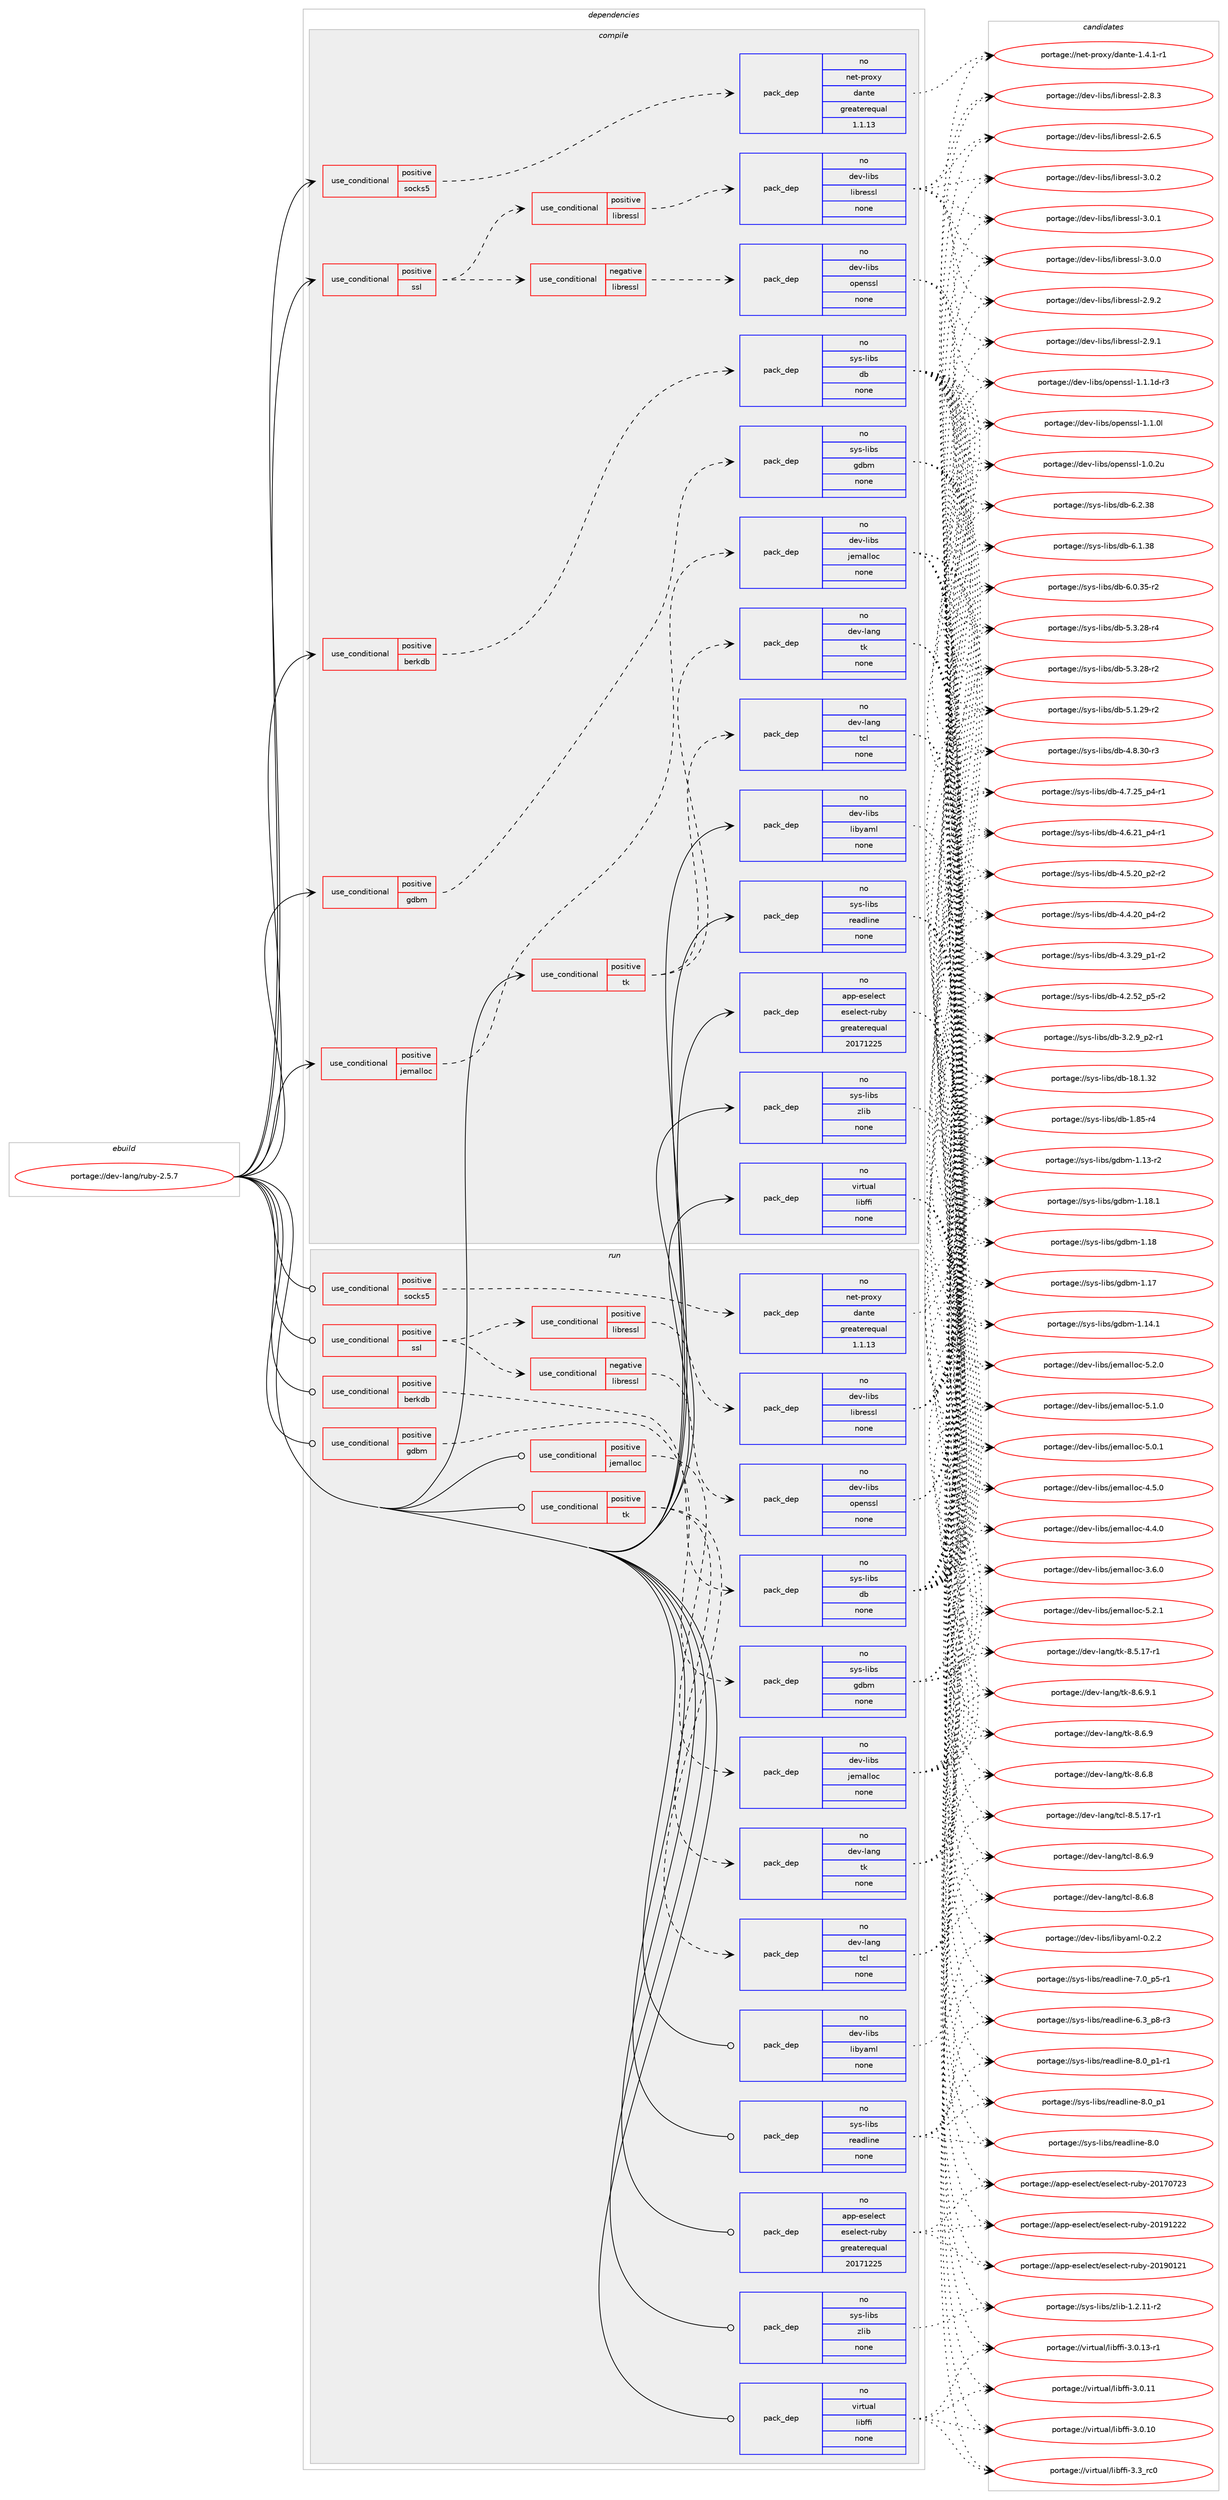 digraph prolog {

# *************
# Graph options
# *************

newrank=true;
concentrate=true;
compound=true;
graph [rankdir=LR,fontname=Helvetica,fontsize=10,ranksep=1.5];#, ranksep=2.5, nodesep=0.2];
edge  [arrowhead=vee];
node  [fontname=Helvetica,fontsize=10];

# **********
# The ebuild
# **********

subgraph cluster_leftcol {
color=gray;
label=<<i>ebuild</i>>;
id [label="portage://dev-lang/ruby-2.5.7", color=red, width=4, href="../dev-lang/ruby-2.5.7.svg"];
}

# ****************
# The dependencies
# ****************

subgraph cluster_midcol {
color=gray;
label=<<i>dependencies</i>>;
subgraph cluster_compile {
fillcolor="#eeeeee";
style=filled;
label=<<i>compile</i>>;
subgraph cond126880 {
dependency518628 [label=<<TABLE BORDER="0" CELLBORDER="1" CELLSPACING="0" CELLPADDING="4"><TR><TD ROWSPAN="3" CELLPADDING="10">use_conditional</TD></TR><TR><TD>positive</TD></TR><TR><TD>berkdb</TD></TR></TABLE>>, shape=none, color=red];
subgraph pack386301 {
dependency518629 [label=<<TABLE BORDER="0" CELLBORDER="1" CELLSPACING="0" CELLPADDING="4" WIDTH="220"><TR><TD ROWSPAN="6" CELLPADDING="30">pack_dep</TD></TR><TR><TD WIDTH="110">no</TD></TR><TR><TD>sys-libs</TD></TR><TR><TD>db</TD></TR><TR><TD>none</TD></TR><TR><TD></TD></TR></TABLE>>, shape=none, color=blue];
}
dependency518628:e -> dependency518629:w [weight=20,style="dashed",arrowhead="vee"];
}
id:e -> dependency518628:w [weight=20,style="solid",arrowhead="vee"];
subgraph cond126881 {
dependency518630 [label=<<TABLE BORDER="0" CELLBORDER="1" CELLSPACING="0" CELLPADDING="4"><TR><TD ROWSPAN="3" CELLPADDING="10">use_conditional</TD></TR><TR><TD>positive</TD></TR><TR><TD>gdbm</TD></TR></TABLE>>, shape=none, color=red];
subgraph pack386302 {
dependency518631 [label=<<TABLE BORDER="0" CELLBORDER="1" CELLSPACING="0" CELLPADDING="4" WIDTH="220"><TR><TD ROWSPAN="6" CELLPADDING="30">pack_dep</TD></TR><TR><TD WIDTH="110">no</TD></TR><TR><TD>sys-libs</TD></TR><TR><TD>gdbm</TD></TR><TR><TD>none</TD></TR><TR><TD></TD></TR></TABLE>>, shape=none, color=blue];
}
dependency518630:e -> dependency518631:w [weight=20,style="dashed",arrowhead="vee"];
}
id:e -> dependency518630:w [weight=20,style="solid",arrowhead="vee"];
subgraph cond126882 {
dependency518632 [label=<<TABLE BORDER="0" CELLBORDER="1" CELLSPACING="0" CELLPADDING="4"><TR><TD ROWSPAN="3" CELLPADDING="10">use_conditional</TD></TR><TR><TD>positive</TD></TR><TR><TD>jemalloc</TD></TR></TABLE>>, shape=none, color=red];
subgraph pack386303 {
dependency518633 [label=<<TABLE BORDER="0" CELLBORDER="1" CELLSPACING="0" CELLPADDING="4" WIDTH="220"><TR><TD ROWSPAN="6" CELLPADDING="30">pack_dep</TD></TR><TR><TD WIDTH="110">no</TD></TR><TR><TD>dev-libs</TD></TR><TR><TD>jemalloc</TD></TR><TR><TD>none</TD></TR><TR><TD></TD></TR></TABLE>>, shape=none, color=blue];
}
dependency518632:e -> dependency518633:w [weight=20,style="dashed",arrowhead="vee"];
}
id:e -> dependency518632:w [weight=20,style="solid",arrowhead="vee"];
subgraph cond126883 {
dependency518634 [label=<<TABLE BORDER="0" CELLBORDER="1" CELLSPACING="0" CELLPADDING="4"><TR><TD ROWSPAN="3" CELLPADDING="10">use_conditional</TD></TR><TR><TD>positive</TD></TR><TR><TD>socks5</TD></TR></TABLE>>, shape=none, color=red];
subgraph pack386304 {
dependency518635 [label=<<TABLE BORDER="0" CELLBORDER="1" CELLSPACING="0" CELLPADDING="4" WIDTH="220"><TR><TD ROWSPAN="6" CELLPADDING="30">pack_dep</TD></TR><TR><TD WIDTH="110">no</TD></TR><TR><TD>net-proxy</TD></TR><TR><TD>dante</TD></TR><TR><TD>greaterequal</TD></TR><TR><TD>1.1.13</TD></TR></TABLE>>, shape=none, color=blue];
}
dependency518634:e -> dependency518635:w [weight=20,style="dashed",arrowhead="vee"];
}
id:e -> dependency518634:w [weight=20,style="solid",arrowhead="vee"];
subgraph cond126884 {
dependency518636 [label=<<TABLE BORDER="0" CELLBORDER="1" CELLSPACING="0" CELLPADDING="4"><TR><TD ROWSPAN="3" CELLPADDING="10">use_conditional</TD></TR><TR><TD>positive</TD></TR><TR><TD>ssl</TD></TR></TABLE>>, shape=none, color=red];
subgraph cond126885 {
dependency518637 [label=<<TABLE BORDER="0" CELLBORDER="1" CELLSPACING="0" CELLPADDING="4"><TR><TD ROWSPAN="3" CELLPADDING="10">use_conditional</TD></TR><TR><TD>negative</TD></TR><TR><TD>libressl</TD></TR></TABLE>>, shape=none, color=red];
subgraph pack386305 {
dependency518638 [label=<<TABLE BORDER="0" CELLBORDER="1" CELLSPACING="0" CELLPADDING="4" WIDTH="220"><TR><TD ROWSPAN="6" CELLPADDING="30">pack_dep</TD></TR><TR><TD WIDTH="110">no</TD></TR><TR><TD>dev-libs</TD></TR><TR><TD>openssl</TD></TR><TR><TD>none</TD></TR><TR><TD></TD></TR></TABLE>>, shape=none, color=blue];
}
dependency518637:e -> dependency518638:w [weight=20,style="dashed",arrowhead="vee"];
}
dependency518636:e -> dependency518637:w [weight=20,style="dashed",arrowhead="vee"];
subgraph cond126886 {
dependency518639 [label=<<TABLE BORDER="0" CELLBORDER="1" CELLSPACING="0" CELLPADDING="4"><TR><TD ROWSPAN="3" CELLPADDING="10">use_conditional</TD></TR><TR><TD>positive</TD></TR><TR><TD>libressl</TD></TR></TABLE>>, shape=none, color=red];
subgraph pack386306 {
dependency518640 [label=<<TABLE BORDER="0" CELLBORDER="1" CELLSPACING="0" CELLPADDING="4" WIDTH="220"><TR><TD ROWSPAN="6" CELLPADDING="30">pack_dep</TD></TR><TR><TD WIDTH="110">no</TD></TR><TR><TD>dev-libs</TD></TR><TR><TD>libressl</TD></TR><TR><TD>none</TD></TR><TR><TD></TD></TR></TABLE>>, shape=none, color=blue];
}
dependency518639:e -> dependency518640:w [weight=20,style="dashed",arrowhead="vee"];
}
dependency518636:e -> dependency518639:w [weight=20,style="dashed",arrowhead="vee"];
}
id:e -> dependency518636:w [weight=20,style="solid",arrowhead="vee"];
subgraph cond126887 {
dependency518641 [label=<<TABLE BORDER="0" CELLBORDER="1" CELLSPACING="0" CELLPADDING="4"><TR><TD ROWSPAN="3" CELLPADDING="10">use_conditional</TD></TR><TR><TD>positive</TD></TR><TR><TD>tk</TD></TR></TABLE>>, shape=none, color=red];
subgraph pack386307 {
dependency518642 [label=<<TABLE BORDER="0" CELLBORDER="1" CELLSPACING="0" CELLPADDING="4" WIDTH="220"><TR><TD ROWSPAN="6" CELLPADDING="30">pack_dep</TD></TR><TR><TD WIDTH="110">no</TD></TR><TR><TD>dev-lang</TD></TR><TR><TD>tcl</TD></TR><TR><TD>none</TD></TR><TR><TD></TD></TR></TABLE>>, shape=none, color=blue];
}
dependency518641:e -> dependency518642:w [weight=20,style="dashed",arrowhead="vee"];
subgraph pack386308 {
dependency518643 [label=<<TABLE BORDER="0" CELLBORDER="1" CELLSPACING="0" CELLPADDING="4" WIDTH="220"><TR><TD ROWSPAN="6" CELLPADDING="30">pack_dep</TD></TR><TR><TD WIDTH="110">no</TD></TR><TR><TD>dev-lang</TD></TR><TR><TD>tk</TD></TR><TR><TD>none</TD></TR><TR><TD></TD></TR></TABLE>>, shape=none, color=blue];
}
dependency518641:e -> dependency518643:w [weight=20,style="dashed",arrowhead="vee"];
}
id:e -> dependency518641:w [weight=20,style="solid",arrowhead="vee"];
subgraph pack386309 {
dependency518644 [label=<<TABLE BORDER="0" CELLBORDER="1" CELLSPACING="0" CELLPADDING="4" WIDTH="220"><TR><TD ROWSPAN="6" CELLPADDING="30">pack_dep</TD></TR><TR><TD WIDTH="110">no</TD></TR><TR><TD>app-eselect</TD></TR><TR><TD>eselect-ruby</TD></TR><TR><TD>greaterequal</TD></TR><TR><TD>20171225</TD></TR></TABLE>>, shape=none, color=blue];
}
id:e -> dependency518644:w [weight=20,style="solid",arrowhead="vee"];
subgraph pack386310 {
dependency518645 [label=<<TABLE BORDER="0" CELLBORDER="1" CELLSPACING="0" CELLPADDING="4" WIDTH="220"><TR><TD ROWSPAN="6" CELLPADDING="30">pack_dep</TD></TR><TR><TD WIDTH="110">no</TD></TR><TR><TD>dev-libs</TD></TR><TR><TD>libyaml</TD></TR><TR><TD>none</TD></TR><TR><TD></TD></TR></TABLE>>, shape=none, color=blue];
}
id:e -> dependency518645:w [weight=20,style="solid",arrowhead="vee"];
subgraph pack386311 {
dependency518646 [label=<<TABLE BORDER="0" CELLBORDER="1" CELLSPACING="0" CELLPADDING="4" WIDTH="220"><TR><TD ROWSPAN="6" CELLPADDING="30">pack_dep</TD></TR><TR><TD WIDTH="110">no</TD></TR><TR><TD>sys-libs</TD></TR><TR><TD>readline</TD></TR><TR><TD>none</TD></TR><TR><TD></TD></TR></TABLE>>, shape=none, color=blue];
}
id:e -> dependency518646:w [weight=20,style="solid",arrowhead="vee"];
subgraph pack386312 {
dependency518647 [label=<<TABLE BORDER="0" CELLBORDER="1" CELLSPACING="0" CELLPADDING="4" WIDTH="220"><TR><TD ROWSPAN="6" CELLPADDING="30">pack_dep</TD></TR><TR><TD WIDTH="110">no</TD></TR><TR><TD>sys-libs</TD></TR><TR><TD>zlib</TD></TR><TR><TD>none</TD></TR><TR><TD></TD></TR></TABLE>>, shape=none, color=blue];
}
id:e -> dependency518647:w [weight=20,style="solid",arrowhead="vee"];
subgraph pack386313 {
dependency518648 [label=<<TABLE BORDER="0" CELLBORDER="1" CELLSPACING="0" CELLPADDING="4" WIDTH="220"><TR><TD ROWSPAN="6" CELLPADDING="30">pack_dep</TD></TR><TR><TD WIDTH="110">no</TD></TR><TR><TD>virtual</TD></TR><TR><TD>libffi</TD></TR><TR><TD>none</TD></TR><TR><TD></TD></TR></TABLE>>, shape=none, color=blue];
}
id:e -> dependency518648:w [weight=20,style="solid",arrowhead="vee"];
}
subgraph cluster_compileandrun {
fillcolor="#eeeeee";
style=filled;
label=<<i>compile and run</i>>;
}
subgraph cluster_run {
fillcolor="#eeeeee";
style=filled;
label=<<i>run</i>>;
subgraph cond126888 {
dependency518649 [label=<<TABLE BORDER="0" CELLBORDER="1" CELLSPACING="0" CELLPADDING="4"><TR><TD ROWSPAN="3" CELLPADDING="10">use_conditional</TD></TR><TR><TD>positive</TD></TR><TR><TD>berkdb</TD></TR></TABLE>>, shape=none, color=red];
subgraph pack386314 {
dependency518650 [label=<<TABLE BORDER="0" CELLBORDER="1" CELLSPACING="0" CELLPADDING="4" WIDTH="220"><TR><TD ROWSPAN="6" CELLPADDING="30">pack_dep</TD></TR><TR><TD WIDTH="110">no</TD></TR><TR><TD>sys-libs</TD></TR><TR><TD>db</TD></TR><TR><TD>none</TD></TR><TR><TD></TD></TR></TABLE>>, shape=none, color=blue];
}
dependency518649:e -> dependency518650:w [weight=20,style="dashed",arrowhead="vee"];
}
id:e -> dependency518649:w [weight=20,style="solid",arrowhead="odot"];
subgraph cond126889 {
dependency518651 [label=<<TABLE BORDER="0" CELLBORDER="1" CELLSPACING="0" CELLPADDING="4"><TR><TD ROWSPAN="3" CELLPADDING="10">use_conditional</TD></TR><TR><TD>positive</TD></TR><TR><TD>gdbm</TD></TR></TABLE>>, shape=none, color=red];
subgraph pack386315 {
dependency518652 [label=<<TABLE BORDER="0" CELLBORDER="1" CELLSPACING="0" CELLPADDING="4" WIDTH="220"><TR><TD ROWSPAN="6" CELLPADDING="30">pack_dep</TD></TR><TR><TD WIDTH="110">no</TD></TR><TR><TD>sys-libs</TD></TR><TR><TD>gdbm</TD></TR><TR><TD>none</TD></TR><TR><TD></TD></TR></TABLE>>, shape=none, color=blue];
}
dependency518651:e -> dependency518652:w [weight=20,style="dashed",arrowhead="vee"];
}
id:e -> dependency518651:w [weight=20,style="solid",arrowhead="odot"];
subgraph cond126890 {
dependency518653 [label=<<TABLE BORDER="0" CELLBORDER="1" CELLSPACING="0" CELLPADDING="4"><TR><TD ROWSPAN="3" CELLPADDING="10">use_conditional</TD></TR><TR><TD>positive</TD></TR><TR><TD>jemalloc</TD></TR></TABLE>>, shape=none, color=red];
subgraph pack386316 {
dependency518654 [label=<<TABLE BORDER="0" CELLBORDER="1" CELLSPACING="0" CELLPADDING="4" WIDTH="220"><TR><TD ROWSPAN="6" CELLPADDING="30">pack_dep</TD></TR><TR><TD WIDTH="110">no</TD></TR><TR><TD>dev-libs</TD></TR><TR><TD>jemalloc</TD></TR><TR><TD>none</TD></TR><TR><TD></TD></TR></TABLE>>, shape=none, color=blue];
}
dependency518653:e -> dependency518654:w [weight=20,style="dashed",arrowhead="vee"];
}
id:e -> dependency518653:w [weight=20,style="solid",arrowhead="odot"];
subgraph cond126891 {
dependency518655 [label=<<TABLE BORDER="0" CELLBORDER="1" CELLSPACING="0" CELLPADDING="4"><TR><TD ROWSPAN="3" CELLPADDING="10">use_conditional</TD></TR><TR><TD>positive</TD></TR><TR><TD>socks5</TD></TR></TABLE>>, shape=none, color=red];
subgraph pack386317 {
dependency518656 [label=<<TABLE BORDER="0" CELLBORDER="1" CELLSPACING="0" CELLPADDING="4" WIDTH="220"><TR><TD ROWSPAN="6" CELLPADDING="30">pack_dep</TD></TR><TR><TD WIDTH="110">no</TD></TR><TR><TD>net-proxy</TD></TR><TR><TD>dante</TD></TR><TR><TD>greaterequal</TD></TR><TR><TD>1.1.13</TD></TR></TABLE>>, shape=none, color=blue];
}
dependency518655:e -> dependency518656:w [weight=20,style="dashed",arrowhead="vee"];
}
id:e -> dependency518655:w [weight=20,style="solid",arrowhead="odot"];
subgraph cond126892 {
dependency518657 [label=<<TABLE BORDER="0" CELLBORDER="1" CELLSPACING="0" CELLPADDING="4"><TR><TD ROWSPAN="3" CELLPADDING="10">use_conditional</TD></TR><TR><TD>positive</TD></TR><TR><TD>ssl</TD></TR></TABLE>>, shape=none, color=red];
subgraph cond126893 {
dependency518658 [label=<<TABLE BORDER="0" CELLBORDER="1" CELLSPACING="0" CELLPADDING="4"><TR><TD ROWSPAN="3" CELLPADDING="10">use_conditional</TD></TR><TR><TD>negative</TD></TR><TR><TD>libressl</TD></TR></TABLE>>, shape=none, color=red];
subgraph pack386318 {
dependency518659 [label=<<TABLE BORDER="0" CELLBORDER="1" CELLSPACING="0" CELLPADDING="4" WIDTH="220"><TR><TD ROWSPAN="6" CELLPADDING="30">pack_dep</TD></TR><TR><TD WIDTH="110">no</TD></TR><TR><TD>dev-libs</TD></TR><TR><TD>openssl</TD></TR><TR><TD>none</TD></TR><TR><TD></TD></TR></TABLE>>, shape=none, color=blue];
}
dependency518658:e -> dependency518659:w [weight=20,style="dashed",arrowhead="vee"];
}
dependency518657:e -> dependency518658:w [weight=20,style="dashed",arrowhead="vee"];
subgraph cond126894 {
dependency518660 [label=<<TABLE BORDER="0" CELLBORDER="1" CELLSPACING="0" CELLPADDING="4"><TR><TD ROWSPAN="3" CELLPADDING="10">use_conditional</TD></TR><TR><TD>positive</TD></TR><TR><TD>libressl</TD></TR></TABLE>>, shape=none, color=red];
subgraph pack386319 {
dependency518661 [label=<<TABLE BORDER="0" CELLBORDER="1" CELLSPACING="0" CELLPADDING="4" WIDTH="220"><TR><TD ROWSPAN="6" CELLPADDING="30">pack_dep</TD></TR><TR><TD WIDTH="110">no</TD></TR><TR><TD>dev-libs</TD></TR><TR><TD>libressl</TD></TR><TR><TD>none</TD></TR><TR><TD></TD></TR></TABLE>>, shape=none, color=blue];
}
dependency518660:e -> dependency518661:w [weight=20,style="dashed",arrowhead="vee"];
}
dependency518657:e -> dependency518660:w [weight=20,style="dashed",arrowhead="vee"];
}
id:e -> dependency518657:w [weight=20,style="solid",arrowhead="odot"];
subgraph cond126895 {
dependency518662 [label=<<TABLE BORDER="0" CELLBORDER="1" CELLSPACING="0" CELLPADDING="4"><TR><TD ROWSPAN="3" CELLPADDING="10">use_conditional</TD></TR><TR><TD>positive</TD></TR><TR><TD>tk</TD></TR></TABLE>>, shape=none, color=red];
subgraph pack386320 {
dependency518663 [label=<<TABLE BORDER="0" CELLBORDER="1" CELLSPACING="0" CELLPADDING="4" WIDTH="220"><TR><TD ROWSPAN="6" CELLPADDING="30">pack_dep</TD></TR><TR><TD WIDTH="110">no</TD></TR><TR><TD>dev-lang</TD></TR><TR><TD>tcl</TD></TR><TR><TD>none</TD></TR><TR><TD></TD></TR></TABLE>>, shape=none, color=blue];
}
dependency518662:e -> dependency518663:w [weight=20,style="dashed",arrowhead="vee"];
subgraph pack386321 {
dependency518664 [label=<<TABLE BORDER="0" CELLBORDER="1" CELLSPACING="0" CELLPADDING="4" WIDTH="220"><TR><TD ROWSPAN="6" CELLPADDING="30">pack_dep</TD></TR><TR><TD WIDTH="110">no</TD></TR><TR><TD>dev-lang</TD></TR><TR><TD>tk</TD></TR><TR><TD>none</TD></TR><TR><TD></TD></TR></TABLE>>, shape=none, color=blue];
}
dependency518662:e -> dependency518664:w [weight=20,style="dashed",arrowhead="vee"];
}
id:e -> dependency518662:w [weight=20,style="solid",arrowhead="odot"];
subgraph pack386322 {
dependency518665 [label=<<TABLE BORDER="0" CELLBORDER="1" CELLSPACING="0" CELLPADDING="4" WIDTH="220"><TR><TD ROWSPAN="6" CELLPADDING="30">pack_dep</TD></TR><TR><TD WIDTH="110">no</TD></TR><TR><TD>app-eselect</TD></TR><TR><TD>eselect-ruby</TD></TR><TR><TD>greaterequal</TD></TR><TR><TD>20171225</TD></TR></TABLE>>, shape=none, color=blue];
}
id:e -> dependency518665:w [weight=20,style="solid",arrowhead="odot"];
subgraph pack386323 {
dependency518666 [label=<<TABLE BORDER="0" CELLBORDER="1" CELLSPACING="0" CELLPADDING="4" WIDTH="220"><TR><TD ROWSPAN="6" CELLPADDING="30">pack_dep</TD></TR><TR><TD WIDTH="110">no</TD></TR><TR><TD>dev-libs</TD></TR><TR><TD>libyaml</TD></TR><TR><TD>none</TD></TR><TR><TD></TD></TR></TABLE>>, shape=none, color=blue];
}
id:e -> dependency518666:w [weight=20,style="solid",arrowhead="odot"];
subgraph pack386324 {
dependency518667 [label=<<TABLE BORDER="0" CELLBORDER="1" CELLSPACING="0" CELLPADDING="4" WIDTH="220"><TR><TD ROWSPAN="6" CELLPADDING="30">pack_dep</TD></TR><TR><TD WIDTH="110">no</TD></TR><TR><TD>sys-libs</TD></TR><TR><TD>readline</TD></TR><TR><TD>none</TD></TR><TR><TD></TD></TR></TABLE>>, shape=none, color=blue];
}
id:e -> dependency518667:w [weight=20,style="solid",arrowhead="odot"];
subgraph pack386325 {
dependency518668 [label=<<TABLE BORDER="0" CELLBORDER="1" CELLSPACING="0" CELLPADDING="4" WIDTH="220"><TR><TD ROWSPAN="6" CELLPADDING="30">pack_dep</TD></TR><TR><TD WIDTH="110">no</TD></TR><TR><TD>sys-libs</TD></TR><TR><TD>zlib</TD></TR><TR><TD>none</TD></TR><TR><TD></TD></TR></TABLE>>, shape=none, color=blue];
}
id:e -> dependency518668:w [weight=20,style="solid",arrowhead="odot"];
subgraph pack386326 {
dependency518669 [label=<<TABLE BORDER="0" CELLBORDER="1" CELLSPACING="0" CELLPADDING="4" WIDTH="220"><TR><TD ROWSPAN="6" CELLPADDING="30">pack_dep</TD></TR><TR><TD WIDTH="110">no</TD></TR><TR><TD>virtual</TD></TR><TR><TD>libffi</TD></TR><TR><TD>none</TD></TR><TR><TD></TD></TR></TABLE>>, shape=none, color=blue];
}
id:e -> dependency518669:w [weight=20,style="solid",arrowhead="odot"];
}
}

# **************
# The candidates
# **************

subgraph cluster_choices {
rank=same;
color=gray;
label=<<i>candidates</i>>;

subgraph choice386301 {
color=black;
nodesep=1;
choice1151211154510810598115471009845544650465156 [label="portage://sys-libs/db-6.2.38", color=red, width=4,href="../sys-libs/db-6.2.38.svg"];
choice1151211154510810598115471009845544649465156 [label="portage://sys-libs/db-6.1.38", color=red, width=4,href="../sys-libs/db-6.1.38.svg"];
choice11512111545108105981154710098455446484651534511450 [label="portage://sys-libs/db-6.0.35-r2", color=red, width=4,href="../sys-libs/db-6.0.35-r2.svg"];
choice11512111545108105981154710098455346514650564511452 [label="portage://sys-libs/db-5.3.28-r4", color=red, width=4,href="../sys-libs/db-5.3.28-r4.svg"];
choice11512111545108105981154710098455346514650564511450 [label="portage://sys-libs/db-5.3.28-r2", color=red, width=4,href="../sys-libs/db-5.3.28-r2.svg"];
choice11512111545108105981154710098455346494650574511450 [label="portage://sys-libs/db-5.1.29-r2", color=red, width=4,href="../sys-libs/db-5.1.29-r2.svg"];
choice11512111545108105981154710098455246564651484511451 [label="portage://sys-libs/db-4.8.30-r3", color=red, width=4,href="../sys-libs/db-4.8.30-r3.svg"];
choice115121115451081059811547100984552465546505395112524511449 [label="portage://sys-libs/db-4.7.25_p4-r1", color=red, width=4,href="../sys-libs/db-4.7.25_p4-r1.svg"];
choice115121115451081059811547100984552465446504995112524511449 [label="portage://sys-libs/db-4.6.21_p4-r1", color=red, width=4,href="../sys-libs/db-4.6.21_p4-r1.svg"];
choice115121115451081059811547100984552465346504895112504511450 [label="portage://sys-libs/db-4.5.20_p2-r2", color=red, width=4,href="../sys-libs/db-4.5.20_p2-r2.svg"];
choice115121115451081059811547100984552465246504895112524511450 [label="portage://sys-libs/db-4.4.20_p4-r2", color=red, width=4,href="../sys-libs/db-4.4.20_p4-r2.svg"];
choice115121115451081059811547100984552465146505795112494511450 [label="portage://sys-libs/db-4.3.29_p1-r2", color=red, width=4,href="../sys-libs/db-4.3.29_p1-r2.svg"];
choice115121115451081059811547100984552465046535095112534511450 [label="portage://sys-libs/db-4.2.52_p5-r2", color=red, width=4,href="../sys-libs/db-4.2.52_p5-r2.svg"];
choice1151211154510810598115471009845514650465795112504511449 [label="portage://sys-libs/db-3.2.9_p2-r1", color=red, width=4,href="../sys-libs/db-3.2.9_p2-r1.svg"];
choice115121115451081059811547100984549564649465150 [label="portage://sys-libs/db-18.1.32", color=red, width=4,href="../sys-libs/db-18.1.32.svg"];
choice1151211154510810598115471009845494656534511452 [label="portage://sys-libs/db-1.85-r4", color=red, width=4,href="../sys-libs/db-1.85-r4.svg"];
dependency518629:e -> choice1151211154510810598115471009845544650465156:w [style=dotted,weight="100"];
dependency518629:e -> choice1151211154510810598115471009845544649465156:w [style=dotted,weight="100"];
dependency518629:e -> choice11512111545108105981154710098455446484651534511450:w [style=dotted,weight="100"];
dependency518629:e -> choice11512111545108105981154710098455346514650564511452:w [style=dotted,weight="100"];
dependency518629:e -> choice11512111545108105981154710098455346514650564511450:w [style=dotted,weight="100"];
dependency518629:e -> choice11512111545108105981154710098455346494650574511450:w [style=dotted,weight="100"];
dependency518629:e -> choice11512111545108105981154710098455246564651484511451:w [style=dotted,weight="100"];
dependency518629:e -> choice115121115451081059811547100984552465546505395112524511449:w [style=dotted,weight="100"];
dependency518629:e -> choice115121115451081059811547100984552465446504995112524511449:w [style=dotted,weight="100"];
dependency518629:e -> choice115121115451081059811547100984552465346504895112504511450:w [style=dotted,weight="100"];
dependency518629:e -> choice115121115451081059811547100984552465246504895112524511450:w [style=dotted,weight="100"];
dependency518629:e -> choice115121115451081059811547100984552465146505795112494511450:w [style=dotted,weight="100"];
dependency518629:e -> choice115121115451081059811547100984552465046535095112534511450:w [style=dotted,weight="100"];
dependency518629:e -> choice1151211154510810598115471009845514650465795112504511449:w [style=dotted,weight="100"];
dependency518629:e -> choice115121115451081059811547100984549564649465150:w [style=dotted,weight="100"];
dependency518629:e -> choice1151211154510810598115471009845494656534511452:w [style=dotted,weight="100"];
}
subgraph choice386302 {
color=black;
nodesep=1;
choice1151211154510810598115471031009810945494649564649 [label="portage://sys-libs/gdbm-1.18.1", color=red, width=4,href="../sys-libs/gdbm-1.18.1.svg"];
choice115121115451081059811547103100981094549464956 [label="portage://sys-libs/gdbm-1.18", color=red, width=4,href="../sys-libs/gdbm-1.18.svg"];
choice115121115451081059811547103100981094549464955 [label="portage://sys-libs/gdbm-1.17", color=red, width=4,href="../sys-libs/gdbm-1.17.svg"];
choice1151211154510810598115471031009810945494649524649 [label="portage://sys-libs/gdbm-1.14.1", color=red, width=4,href="../sys-libs/gdbm-1.14.1.svg"];
choice1151211154510810598115471031009810945494649514511450 [label="portage://sys-libs/gdbm-1.13-r2", color=red, width=4,href="../sys-libs/gdbm-1.13-r2.svg"];
dependency518631:e -> choice1151211154510810598115471031009810945494649564649:w [style=dotted,weight="100"];
dependency518631:e -> choice115121115451081059811547103100981094549464956:w [style=dotted,weight="100"];
dependency518631:e -> choice115121115451081059811547103100981094549464955:w [style=dotted,weight="100"];
dependency518631:e -> choice1151211154510810598115471031009810945494649524649:w [style=dotted,weight="100"];
dependency518631:e -> choice1151211154510810598115471031009810945494649514511450:w [style=dotted,weight="100"];
}
subgraph choice386303 {
color=black;
nodesep=1;
choice1001011184510810598115471061011099710810811199455346504649 [label="portage://dev-libs/jemalloc-5.2.1", color=red, width=4,href="../dev-libs/jemalloc-5.2.1.svg"];
choice1001011184510810598115471061011099710810811199455346504648 [label="portage://dev-libs/jemalloc-5.2.0", color=red, width=4,href="../dev-libs/jemalloc-5.2.0.svg"];
choice1001011184510810598115471061011099710810811199455346494648 [label="portage://dev-libs/jemalloc-5.1.0", color=red, width=4,href="../dev-libs/jemalloc-5.1.0.svg"];
choice1001011184510810598115471061011099710810811199455346484649 [label="portage://dev-libs/jemalloc-5.0.1", color=red, width=4,href="../dev-libs/jemalloc-5.0.1.svg"];
choice1001011184510810598115471061011099710810811199455246534648 [label="portage://dev-libs/jemalloc-4.5.0", color=red, width=4,href="../dev-libs/jemalloc-4.5.0.svg"];
choice1001011184510810598115471061011099710810811199455246524648 [label="portage://dev-libs/jemalloc-4.4.0", color=red, width=4,href="../dev-libs/jemalloc-4.4.0.svg"];
choice1001011184510810598115471061011099710810811199455146544648 [label="portage://dev-libs/jemalloc-3.6.0", color=red, width=4,href="../dev-libs/jemalloc-3.6.0.svg"];
dependency518633:e -> choice1001011184510810598115471061011099710810811199455346504649:w [style=dotted,weight="100"];
dependency518633:e -> choice1001011184510810598115471061011099710810811199455346504648:w [style=dotted,weight="100"];
dependency518633:e -> choice1001011184510810598115471061011099710810811199455346494648:w [style=dotted,weight="100"];
dependency518633:e -> choice1001011184510810598115471061011099710810811199455346484649:w [style=dotted,weight="100"];
dependency518633:e -> choice1001011184510810598115471061011099710810811199455246534648:w [style=dotted,weight="100"];
dependency518633:e -> choice1001011184510810598115471061011099710810811199455246524648:w [style=dotted,weight="100"];
dependency518633:e -> choice1001011184510810598115471061011099710810811199455146544648:w [style=dotted,weight="100"];
}
subgraph choice386304 {
color=black;
nodesep=1;
choice1101011164511211411112012147100971101161014549465246494511449 [label="portage://net-proxy/dante-1.4.1-r1", color=red, width=4,href="../net-proxy/dante-1.4.1-r1.svg"];
dependency518635:e -> choice1101011164511211411112012147100971101161014549465246494511449:w [style=dotted,weight="100"];
}
subgraph choice386305 {
color=black;
nodesep=1;
choice1001011184510810598115471111121011101151151084549464946491004511451 [label="portage://dev-libs/openssl-1.1.1d-r3", color=red, width=4,href="../dev-libs/openssl-1.1.1d-r3.svg"];
choice100101118451081059811547111112101110115115108454946494648108 [label="portage://dev-libs/openssl-1.1.0l", color=red, width=4,href="../dev-libs/openssl-1.1.0l.svg"];
choice100101118451081059811547111112101110115115108454946484650117 [label="portage://dev-libs/openssl-1.0.2u", color=red, width=4,href="../dev-libs/openssl-1.0.2u.svg"];
dependency518638:e -> choice1001011184510810598115471111121011101151151084549464946491004511451:w [style=dotted,weight="100"];
dependency518638:e -> choice100101118451081059811547111112101110115115108454946494648108:w [style=dotted,weight="100"];
dependency518638:e -> choice100101118451081059811547111112101110115115108454946484650117:w [style=dotted,weight="100"];
}
subgraph choice386306 {
color=black;
nodesep=1;
choice10010111845108105981154710810598114101115115108455146484650 [label="portage://dev-libs/libressl-3.0.2", color=red, width=4,href="../dev-libs/libressl-3.0.2.svg"];
choice10010111845108105981154710810598114101115115108455146484649 [label="portage://dev-libs/libressl-3.0.1", color=red, width=4,href="../dev-libs/libressl-3.0.1.svg"];
choice10010111845108105981154710810598114101115115108455146484648 [label="portage://dev-libs/libressl-3.0.0", color=red, width=4,href="../dev-libs/libressl-3.0.0.svg"];
choice10010111845108105981154710810598114101115115108455046574650 [label="portage://dev-libs/libressl-2.9.2", color=red, width=4,href="../dev-libs/libressl-2.9.2.svg"];
choice10010111845108105981154710810598114101115115108455046574649 [label="portage://dev-libs/libressl-2.9.1", color=red, width=4,href="../dev-libs/libressl-2.9.1.svg"];
choice10010111845108105981154710810598114101115115108455046564651 [label="portage://dev-libs/libressl-2.8.3", color=red, width=4,href="../dev-libs/libressl-2.8.3.svg"];
choice10010111845108105981154710810598114101115115108455046544653 [label="portage://dev-libs/libressl-2.6.5", color=red, width=4,href="../dev-libs/libressl-2.6.5.svg"];
dependency518640:e -> choice10010111845108105981154710810598114101115115108455146484650:w [style=dotted,weight="100"];
dependency518640:e -> choice10010111845108105981154710810598114101115115108455146484649:w [style=dotted,weight="100"];
dependency518640:e -> choice10010111845108105981154710810598114101115115108455146484648:w [style=dotted,weight="100"];
dependency518640:e -> choice10010111845108105981154710810598114101115115108455046574650:w [style=dotted,weight="100"];
dependency518640:e -> choice10010111845108105981154710810598114101115115108455046574649:w [style=dotted,weight="100"];
dependency518640:e -> choice10010111845108105981154710810598114101115115108455046564651:w [style=dotted,weight="100"];
dependency518640:e -> choice10010111845108105981154710810598114101115115108455046544653:w [style=dotted,weight="100"];
}
subgraph choice386307 {
color=black;
nodesep=1;
choice10010111845108971101034711699108455646544657 [label="portage://dev-lang/tcl-8.6.9", color=red, width=4,href="../dev-lang/tcl-8.6.9.svg"];
choice10010111845108971101034711699108455646544656 [label="portage://dev-lang/tcl-8.6.8", color=red, width=4,href="../dev-lang/tcl-8.6.8.svg"];
choice10010111845108971101034711699108455646534649554511449 [label="portage://dev-lang/tcl-8.5.17-r1", color=red, width=4,href="../dev-lang/tcl-8.5.17-r1.svg"];
dependency518642:e -> choice10010111845108971101034711699108455646544657:w [style=dotted,weight="100"];
dependency518642:e -> choice10010111845108971101034711699108455646544656:w [style=dotted,weight="100"];
dependency518642:e -> choice10010111845108971101034711699108455646534649554511449:w [style=dotted,weight="100"];
}
subgraph choice386308 {
color=black;
nodesep=1;
choice1001011184510897110103471161074556465446574649 [label="portage://dev-lang/tk-8.6.9.1", color=red, width=4,href="../dev-lang/tk-8.6.9.1.svg"];
choice100101118451089711010347116107455646544657 [label="portage://dev-lang/tk-8.6.9", color=red, width=4,href="../dev-lang/tk-8.6.9.svg"];
choice100101118451089711010347116107455646544656 [label="portage://dev-lang/tk-8.6.8", color=red, width=4,href="../dev-lang/tk-8.6.8.svg"];
choice100101118451089711010347116107455646534649554511449 [label="portage://dev-lang/tk-8.5.17-r1", color=red, width=4,href="../dev-lang/tk-8.5.17-r1.svg"];
dependency518643:e -> choice1001011184510897110103471161074556465446574649:w [style=dotted,weight="100"];
dependency518643:e -> choice100101118451089711010347116107455646544657:w [style=dotted,weight="100"];
dependency518643:e -> choice100101118451089711010347116107455646544656:w [style=dotted,weight="100"];
dependency518643:e -> choice100101118451089711010347116107455646534649554511449:w [style=dotted,weight="100"];
}
subgraph choice386309 {
color=black;
nodesep=1;
choice97112112451011151011081019911647101115101108101991164511411798121455048495749505050 [label="portage://app-eselect/eselect-ruby-20191222", color=red, width=4,href="../app-eselect/eselect-ruby-20191222.svg"];
choice97112112451011151011081019911647101115101108101991164511411798121455048495748495049 [label="portage://app-eselect/eselect-ruby-20190121", color=red, width=4,href="../app-eselect/eselect-ruby-20190121.svg"];
choice97112112451011151011081019911647101115101108101991164511411798121455048495548555051 [label="portage://app-eselect/eselect-ruby-20170723", color=red, width=4,href="../app-eselect/eselect-ruby-20170723.svg"];
dependency518644:e -> choice97112112451011151011081019911647101115101108101991164511411798121455048495749505050:w [style=dotted,weight="100"];
dependency518644:e -> choice97112112451011151011081019911647101115101108101991164511411798121455048495748495049:w [style=dotted,weight="100"];
dependency518644:e -> choice97112112451011151011081019911647101115101108101991164511411798121455048495548555051:w [style=dotted,weight="100"];
}
subgraph choice386310 {
color=black;
nodesep=1;
choice1001011184510810598115471081059812197109108454846504650 [label="portage://dev-libs/libyaml-0.2.2", color=red, width=4,href="../dev-libs/libyaml-0.2.2.svg"];
dependency518645:e -> choice1001011184510810598115471081059812197109108454846504650:w [style=dotted,weight="100"];
}
subgraph choice386311 {
color=black;
nodesep=1;
choice115121115451081059811547114101971001081051101014556464895112494511449 [label="portage://sys-libs/readline-8.0_p1-r1", color=red, width=4,href="../sys-libs/readline-8.0_p1-r1.svg"];
choice11512111545108105981154711410197100108105110101455646489511249 [label="portage://sys-libs/readline-8.0_p1", color=red, width=4,href="../sys-libs/readline-8.0_p1.svg"];
choice1151211154510810598115471141019710010810511010145564648 [label="portage://sys-libs/readline-8.0", color=red, width=4,href="../sys-libs/readline-8.0.svg"];
choice115121115451081059811547114101971001081051101014555464895112534511449 [label="portage://sys-libs/readline-7.0_p5-r1", color=red, width=4,href="../sys-libs/readline-7.0_p5-r1.svg"];
choice115121115451081059811547114101971001081051101014554465195112564511451 [label="portage://sys-libs/readline-6.3_p8-r3", color=red, width=4,href="../sys-libs/readline-6.3_p8-r3.svg"];
dependency518646:e -> choice115121115451081059811547114101971001081051101014556464895112494511449:w [style=dotted,weight="100"];
dependency518646:e -> choice11512111545108105981154711410197100108105110101455646489511249:w [style=dotted,weight="100"];
dependency518646:e -> choice1151211154510810598115471141019710010810511010145564648:w [style=dotted,weight="100"];
dependency518646:e -> choice115121115451081059811547114101971001081051101014555464895112534511449:w [style=dotted,weight="100"];
dependency518646:e -> choice115121115451081059811547114101971001081051101014554465195112564511451:w [style=dotted,weight="100"];
}
subgraph choice386312 {
color=black;
nodesep=1;
choice11512111545108105981154712210810598454946504649494511450 [label="portage://sys-libs/zlib-1.2.11-r2", color=red, width=4,href="../sys-libs/zlib-1.2.11-r2.svg"];
dependency518647:e -> choice11512111545108105981154712210810598454946504649494511450:w [style=dotted,weight="100"];
}
subgraph choice386313 {
color=black;
nodesep=1;
choice11810511411611797108471081059810210210545514651951149948 [label="portage://virtual/libffi-3.3_rc0", color=red, width=4,href="../virtual/libffi-3.3_rc0.svg"];
choice118105114116117971084710810598102102105455146484649514511449 [label="portage://virtual/libffi-3.0.13-r1", color=red, width=4,href="../virtual/libffi-3.0.13-r1.svg"];
choice11810511411611797108471081059810210210545514648464949 [label="portage://virtual/libffi-3.0.11", color=red, width=4,href="../virtual/libffi-3.0.11.svg"];
choice11810511411611797108471081059810210210545514648464948 [label="portage://virtual/libffi-3.0.10", color=red, width=4,href="../virtual/libffi-3.0.10.svg"];
dependency518648:e -> choice11810511411611797108471081059810210210545514651951149948:w [style=dotted,weight="100"];
dependency518648:e -> choice118105114116117971084710810598102102105455146484649514511449:w [style=dotted,weight="100"];
dependency518648:e -> choice11810511411611797108471081059810210210545514648464949:w [style=dotted,weight="100"];
dependency518648:e -> choice11810511411611797108471081059810210210545514648464948:w [style=dotted,weight="100"];
}
subgraph choice386314 {
color=black;
nodesep=1;
choice1151211154510810598115471009845544650465156 [label="portage://sys-libs/db-6.2.38", color=red, width=4,href="../sys-libs/db-6.2.38.svg"];
choice1151211154510810598115471009845544649465156 [label="portage://sys-libs/db-6.1.38", color=red, width=4,href="../sys-libs/db-6.1.38.svg"];
choice11512111545108105981154710098455446484651534511450 [label="portage://sys-libs/db-6.0.35-r2", color=red, width=4,href="../sys-libs/db-6.0.35-r2.svg"];
choice11512111545108105981154710098455346514650564511452 [label="portage://sys-libs/db-5.3.28-r4", color=red, width=4,href="../sys-libs/db-5.3.28-r4.svg"];
choice11512111545108105981154710098455346514650564511450 [label="portage://sys-libs/db-5.3.28-r2", color=red, width=4,href="../sys-libs/db-5.3.28-r2.svg"];
choice11512111545108105981154710098455346494650574511450 [label="portage://sys-libs/db-5.1.29-r2", color=red, width=4,href="../sys-libs/db-5.1.29-r2.svg"];
choice11512111545108105981154710098455246564651484511451 [label="portage://sys-libs/db-4.8.30-r3", color=red, width=4,href="../sys-libs/db-4.8.30-r3.svg"];
choice115121115451081059811547100984552465546505395112524511449 [label="portage://sys-libs/db-4.7.25_p4-r1", color=red, width=4,href="../sys-libs/db-4.7.25_p4-r1.svg"];
choice115121115451081059811547100984552465446504995112524511449 [label="portage://sys-libs/db-4.6.21_p4-r1", color=red, width=4,href="../sys-libs/db-4.6.21_p4-r1.svg"];
choice115121115451081059811547100984552465346504895112504511450 [label="portage://sys-libs/db-4.5.20_p2-r2", color=red, width=4,href="../sys-libs/db-4.5.20_p2-r2.svg"];
choice115121115451081059811547100984552465246504895112524511450 [label="portage://sys-libs/db-4.4.20_p4-r2", color=red, width=4,href="../sys-libs/db-4.4.20_p4-r2.svg"];
choice115121115451081059811547100984552465146505795112494511450 [label="portage://sys-libs/db-4.3.29_p1-r2", color=red, width=4,href="../sys-libs/db-4.3.29_p1-r2.svg"];
choice115121115451081059811547100984552465046535095112534511450 [label="portage://sys-libs/db-4.2.52_p5-r2", color=red, width=4,href="../sys-libs/db-4.2.52_p5-r2.svg"];
choice1151211154510810598115471009845514650465795112504511449 [label="portage://sys-libs/db-3.2.9_p2-r1", color=red, width=4,href="../sys-libs/db-3.2.9_p2-r1.svg"];
choice115121115451081059811547100984549564649465150 [label="portage://sys-libs/db-18.1.32", color=red, width=4,href="../sys-libs/db-18.1.32.svg"];
choice1151211154510810598115471009845494656534511452 [label="portage://sys-libs/db-1.85-r4", color=red, width=4,href="../sys-libs/db-1.85-r4.svg"];
dependency518650:e -> choice1151211154510810598115471009845544650465156:w [style=dotted,weight="100"];
dependency518650:e -> choice1151211154510810598115471009845544649465156:w [style=dotted,weight="100"];
dependency518650:e -> choice11512111545108105981154710098455446484651534511450:w [style=dotted,weight="100"];
dependency518650:e -> choice11512111545108105981154710098455346514650564511452:w [style=dotted,weight="100"];
dependency518650:e -> choice11512111545108105981154710098455346514650564511450:w [style=dotted,weight="100"];
dependency518650:e -> choice11512111545108105981154710098455346494650574511450:w [style=dotted,weight="100"];
dependency518650:e -> choice11512111545108105981154710098455246564651484511451:w [style=dotted,weight="100"];
dependency518650:e -> choice115121115451081059811547100984552465546505395112524511449:w [style=dotted,weight="100"];
dependency518650:e -> choice115121115451081059811547100984552465446504995112524511449:w [style=dotted,weight="100"];
dependency518650:e -> choice115121115451081059811547100984552465346504895112504511450:w [style=dotted,weight="100"];
dependency518650:e -> choice115121115451081059811547100984552465246504895112524511450:w [style=dotted,weight="100"];
dependency518650:e -> choice115121115451081059811547100984552465146505795112494511450:w [style=dotted,weight="100"];
dependency518650:e -> choice115121115451081059811547100984552465046535095112534511450:w [style=dotted,weight="100"];
dependency518650:e -> choice1151211154510810598115471009845514650465795112504511449:w [style=dotted,weight="100"];
dependency518650:e -> choice115121115451081059811547100984549564649465150:w [style=dotted,weight="100"];
dependency518650:e -> choice1151211154510810598115471009845494656534511452:w [style=dotted,weight="100"];
}
subgraph choice386315 {
color=black;
nodesep=1;
choice1151211154510810598115471031009810945494649564649 [label="portage://sys-libs/gdbm-1.18.1", color=red, width=4,href="../sys-libs/gdbm-1.18.1.svg"];
choice115121115451081059811547103100981094549464956 [label="portage://sys-libs/gdbm-1.18", color=red, width=4,href="../sys-libs/gdbm-1.18.svg"];
choice115121115451081059811547103100981094549464955 [label="portage://sys-libs/gdbm-1.17", color=red, width=4,href="../sys-libs/gdbm-1.17.svg"];
choice1151211154510810598115471031009810945494649524649 [label="portage://sys-libs/gdbm-1.14.1", color=red, width=4,href="../sys-libs/gdbm-1.14.1.svg"];
choice1151211154510810598115471031009810945494649514511450 [label="portage://sys-libs/gdbm-1.13-r2", color=red, width=4,href="../sys-libs/gdbm-1.13-r2.svg"];
dependency518652:e -> choice1151211154510810598115471031009810945494649564649:w [style=dotted,weight="100"];
dependency518652:e -> choice115121115451081059811547103100981094549464956:w [style=dotted,weight="100"];
dependency518652:e -> choice115121115451081059811547103100981094549464955:w [style=dotted,weight="100"];
dependency518652:e -> choice1151211154510810598115471031009810945494649524649:w [style=dotted,weight="100"];
dependency518652:e -> choice1151211154510810598115471031009810945494649514511450:w [style=dotted,weight="100"];
}
subgraph choice386316 {
color=black;
nodesep=1;
choice1001011184510810598115471061011099710810811199455346504649 [label="portage://dev-libs/jemalloc-5.2.1", color=red, width=4,href="../dev-libs/jemalloc-5.2.1.svg"];
choice1001011184510810598115471061011099710810811199455346504648 [label="portage://dev-libs/jemalloc-5.2.0", color=red, width=4,href="../dev-libs/jemalloc-5.2.0.svg"];
choice1001011184510810598115471061011099710810811199455346494648 [label="portage://dev-libs/jemalloc-5.1.0", color=red, width=4,href="../dev-libs/jemalloc-5.1.0.svg"];
choice1001011184510810598115471061011099710810811199455346484649 [label="portage://dev-libs/jemalloc-5.0.1", color=red, width=4,href="../dev-libs/jemalloc-5.0.1.svg"];
choice1001011184510810598115471061011099710810811199455246534648 [label="portage://dev-libs/jemalloc-4.5.0", color=red, width=4,href="../dev-libs/jemalloc-4.5.0.svg"];
choice1001011184510810598115471061011099710810811199455246524648 [label="portage://dev-libs/jemalloc-4.4.0", color=red, width=4,href="../dev-libs/jemalloc-4.4.0.svg"];
choice1001011184510810598115471061011099710810811199455146544648 [label="portage://dev-libs/jemalloc-3.6.0", color=red, width=4,href="../dev-libs/jemalloc-3.6.0.svg"];
dependency518654:e -> choice1001011184510810598115471061011099710810811199455346504649:w [style=dotted,weight="100"];
dependency518654:e -> choice1001011184510810598115471061011099710810811199455346504648:w [style=dotted,weight="100"];
dependency518654:e -> choice1001011184510810598115471061011099710810811199455346494648:w [style=dotted,weight="100"];
dependency518654:e -> choice1001011184510810598115471061011099710810811199455346484649:w [style=dotted,weight="100"];
dependency518654:e -> choice1001011184510810598115471061011099710810811199455246534648:w [style=dotted,weight="100"];
dependency518654:e -> choice1001011184510810598115471061011099710810811199455246524648:w [style=dotted,weight="100"];
dependency518654:e -> choice1001011184510810598115471061011099710810811199455146544648:w [style=dotted,weight="100"];
}
subgraph choice386317 {
color=black;
nodesep=1;
choice1101011164511211411112012147100971101161014549465246494511449 [label="portage://net-proxy/dante-1.4.1-r1", color=red, width=4,href="../net-proxy/dante-1.4.1-r1.svg"];
dependency518656:e -> choice1101011164511211411112012147100971101161014549465246494511449:w [style=dotted,weight="100"];
}
subgraph choice386318 {
color=black;
nodesep=1;
choice1001011184510810598115471111121011101151151084549464946491004511451 [label="portage://dev-libs/openssl-1.1.1d-r3", color=red, width=4,href="../dev-libs/openssl-1.1.1d-r3.svg"];
choice100101118451081059811547111112101110115115108454946494648108 [label="portage://dev-libs/openssl-1.1.0l", color=red, width=4,href="../dev-libs/openssl-1.1.0l.svg"];
choice100101118451081059811547111112101110115115108454946484650117 [label="portage://dev-libs/openssl-1.0.2u", color=red, width=4,href="../dev-libs/openssl-1.0.2u.svg"];
dependency518659:e -> choice1001011184510810598115471111121011101151151084549464946491004511451:w [style=dotted,weight="100"];
dependency518659:e -> choice100101118451081059811547111112101110115115108454946494648108:w [style=dotted,weight="100"];
dependency518659:e -> choice100101118451081059811547111112101110115115108454946484650117:w [style=dotted,weight="100"];
}
subgraph choice386319 {
color=black;
nodesep=1;
choice10010111845108105981154710810598114101115115108455146484650 [label="portage://dev-libs/libressl-3.0.2", color=red, width=4,href="../dev-libs/libressl-3.0.2.svg"];
choice10010111845108105981154710810598114101115115108455146484649 [label="portage://dev-libs/libressl-3.0.1", color=red, width=4,href="../dev-libs/libressl-3.0.1.svg"];
choice10010111845108105981154710810598114101115115108455146484648 [label="portage://dev-libs/libressl-3.0.0", color=red, width=4,href="../dev-libs/libressl-3.0.0.svg"];
choice10010111845108105981154710810598114101115115108455046574650 [label="portage://dev-libs/libressl-2.9.2", color=red, width=4,href="../dev-libs/libressl-2.9.2.svg"];
choice10010111845108105981154710810598114101115115108455046574649 [label="portage://dev-libs/libressl-2.9.1", color=red, width=4,href="../dev-libs/libressl-2.9.1.svg"];
choice10010111845108105981154710810598114101115115108455046564651 [label="portage://dev-libs/libressl-2.8.3", color=red, width=4,href="../dev-libs/libressl-2.8.3.svg"];
choice10010111845108105981154710810598114101115115108455046544653 [label="portage://dev-libs/libressl-2.6.5", color=red, width=4,href="../dev-libs/libressl-2.6.5.svg"];
dependency518661:e -> choice10010111845108105981154710810598114101115115108455146484650:w [style=dotted,weight="100"];
dependency518661:e -> choice10010111845108105981154710810598114101115115108455146484649:w [style=dotted,weight="100"];
dependency518661:e -> choice10010111845108105981154710810598114101115115108455146484648:w [style=dotted,weight="100"];
dependency518661:e -> choice10010111845108105981154710810598114101115115108455046574650:w [style=dotted,weight="100"];
dependency518661:e -> choice10010111845108105981154710810598114101115115108455046574649:w [style=dotted,weight="100"];
dependency518661:e -> choice10010111845108105981154710810598114101115115108455046564651:w [style=dotted,weight="100"];
dependency518661:e -> choice10010111845108105981154710810598114101115115108455046544653:w [style=dotted,weight="100"];
}
subgraph choice386320 {
color=black;
nodesep=1;
choice10010111845108971101034711699108455646544657 [label="portage://dev-lang/tcl-8.6.9", color=red, width=4,href="../dev-lang/tcl-8.6.9.svg"];
choice10010111845108971101034711699108455646544656 [label="portage://dev-lang/tcl-8.6.8", color=red, width=4,href="../dev-lang/tcl-8.6.8.svg"];
choice10010111845108971101034711699108455646534649554511449 [label="portage://dev-lang/tcl-8.5.17-r1", color=red, width=4,href="../dev-lang/tcl-8.5.17-r1.svg"];
dependency518663:e -> choice10010111845108971101034711699108455646544657:w [style=dotted,weight="100"];
dependency518663:e -> choice10010111845108971101034711699108455646544656:w [style=dotted,weight="100"];
dependency518663:e -> choice10010111845108971101034711699108455646534649554511449:w [style=dotted,weight="100"];
}
subgraph choice386321 {
color=black;
nodesep=1;
choice1001011184510897110103471161074556465446574649 [label="portage://dev-lang/tk-8.6.9.1", color=red, width=4,href="../dev-lang/tk-8.6.9.1.svg"];
choice100101118451089711010347116107455646544657 [label="portage://dev-lang/tk-8.6.9", color=red, width=4,href="../dev-lang/tk-8.6.9.svg"];
choice100101118451089711010347116107455646544656 [label="portage://dev-lang/tk-8.6.8", color=red, width=4,href="../dev-lang/tk-8.6.8.svg"];
choice100101118451089711010347116107455646534649554511449 [label="portage://dev-lang/tk-8.5.17-r1", color=red, width=4,href="../dev-lang/tk-8.5.17-r1.svg"];
dependency518664:e -> choice1001011184510897110103471161074556465446574649:w [style=dotted,weight="100"];
dependency518664:e -> choice100101118451089711010347116107455646544657:w [style=dotted,weight="100"];
dependency518664:e -> choice100101118451089711010347116107455646544656:w [style=dotted,weight="100"];
dependency518664:e -> choice100101118451089711010347116107455646534649554511449:w [style=dotted,weight="100"];
}
subgraph choice386322 {
color=black;
nodesep=1;
choice97112112451011151011081019911647101115101108101991164511411798121455048495749505050 [label="portage://app-eselect/eselect-ruby-20191222", color=red, width=4,href="../app-eselect/eselect-ruby-20191222.svg"];
choice97112112451011151011081019911647101115101108101991164511411798121455048495748495049 [label="portage://app-eselect/eselect-ruby-20190121", color=red, width=4,href="../app-eselect/eselect-ruby-20190121.svg"];
choice97112112451011151011081019911647101115101108101991164511411798121455048495548555051 [label="portage://app-eselect/eselect-ruby-20170723", color=red, width=4,href="../app-eselect/eselect-ruby-20170723.svg"];
dependency518665:e -> choice97112112451011151011081019911647101115101108101991164511411798121455048495749505050:w [style=dotted,weight="100"];
dependency518665:e -> choice97112112451011151011081019911647101115101108101991164511411798121455048495748495049:w [style=dotted,weight="100"];
dependency518665:e -> choice97112112451011151011081019911647101115101108101991164511411798121455048495548555051:w [style=dotted,weight="100"];
}
subgraph choice386323 {
color=black;
nodesep=1;
choice1001011184510810598115471081059812197109108454846504650 [label="portage://dev-libs/libyaml-0.2.2", color=red, width=4,href="../dev-libs/libyaml-0.2.2.svg"];
dependency518666:e -> choice1001011184510810598115471081059812197109108454846504650:w [style=dotted,weight="100"];
}
subgraph choice386324 {
color=black;
nodesep=1;
choice115121115451081059811547114101971001081051101014556464895112494511449 [label="portage://sys-libs/readline-8.0_p1-r1", color=red, width=4,href="../sys-libs/readline-8.0_p1-r1.svg"];
choice11512111545108105981154711410197100108105110101455646489511249 [label="portage://sys-libs/readline-8.0_p1", color=red, width=4,href="../sys-libs/readline-8.0_p1.svg"];
choice1151211154510810598115471141019710010810511010145564648 [label="portage://sys-libs/readline-8.0", color=red, width=4,href="../sys-libs/readline-8.0.svg"];
choice115121115451081059811547114101971001081051101014555464895112534511449 [label="portage://sys-libs/readline-7.0_p5-r1", color=red, width=4,href="../sys-libs/readline-7.0_p5-r1.svg"];
choice115121115451081059811547114101971001081051101014554465195112564511451 [label="portage://sys-libs/readline-6.3_p8-r3", color=red, width=4,href="../sys-libs/readline-6.3_p8-r3.svg"];
dependency518667:e -> choice115121115451081059811547114101971001081051101014556464895112494511449:w [style=dotted,weight="100"];
dependency518667:e -> choice11512111545108105981154711410197100108105110101455646489511249:w [style=dotted,weight="100"];
dependency518667:e -> choice1151211154510810598115471141019710010810511010145564648:w [style=dotted,weight="100"];
dependency518667:e -> choice115121115451081059811547114101971001081051101014555464895112534511449:w [style=dotted,weight="100"];
dependency518667:e -> choice115121115451081059811547114101971001081051101014554465195112564511451:w [style=dotted,weight="100"];
}
subgraph choice386325 {
color=black;
nodesep=1;
choice11512111545108105981154712210810598454946504649494511450 [label="portage://sys-libs/zlib-1.2.11-r2", color=red, width=4,href="../sys-libs/zlib-1.2.11-r2.svg"];
dependency518668:e -> choice11512111545108105981154712210810598454946504649494511450:w [style=dotted,weight="100"];
}
subgraph choice386326 {
color=black;
nodesep=1;
choice11810511411611797108471081059810210210545514651951149948 [label="portage://virtual/libffi-3.3_rc0", color=red, width=4,href="../virtual/libffi-3.3_rc0.svg"];
choice118105114116117971084710810598102102105455146484649514511449 [label="portage://virtual/libffi-3.0.13-r1", color=red, width=4,href="../virtual/libffi-3.0.13-r1.svg"];
choice11810511411611797108471081059810210210545514648464949 [label="portage://virtual/libffi-3.0.11", color=red, width=4,href="../virtual/libffi-3.0.11.svg"];
choice11810511411611797108471081059810210210545514648464948 [label="portage://virtual/libffi-3.0.10", color=red, width=4,href="../virtual/libffi-3.0.10.svg"];
dependency518669:e -> choice11810511411611797108471081059810210210545514651951149948:w [style=dotted,weight="100"];
dependency518669:e -> choice118105114116117971084710810598102102105455146484649514511449:w [style=dotted,weight="100"];
dependency518669:e -> choice11810511411611797108471081059810210210545514648464949:w [style=dotted,weight="100"];
dependency518669:e -> choice11810511411611797108471081059810210210545514648464948:w [style=dotted,weight="100"];
}
}

}
